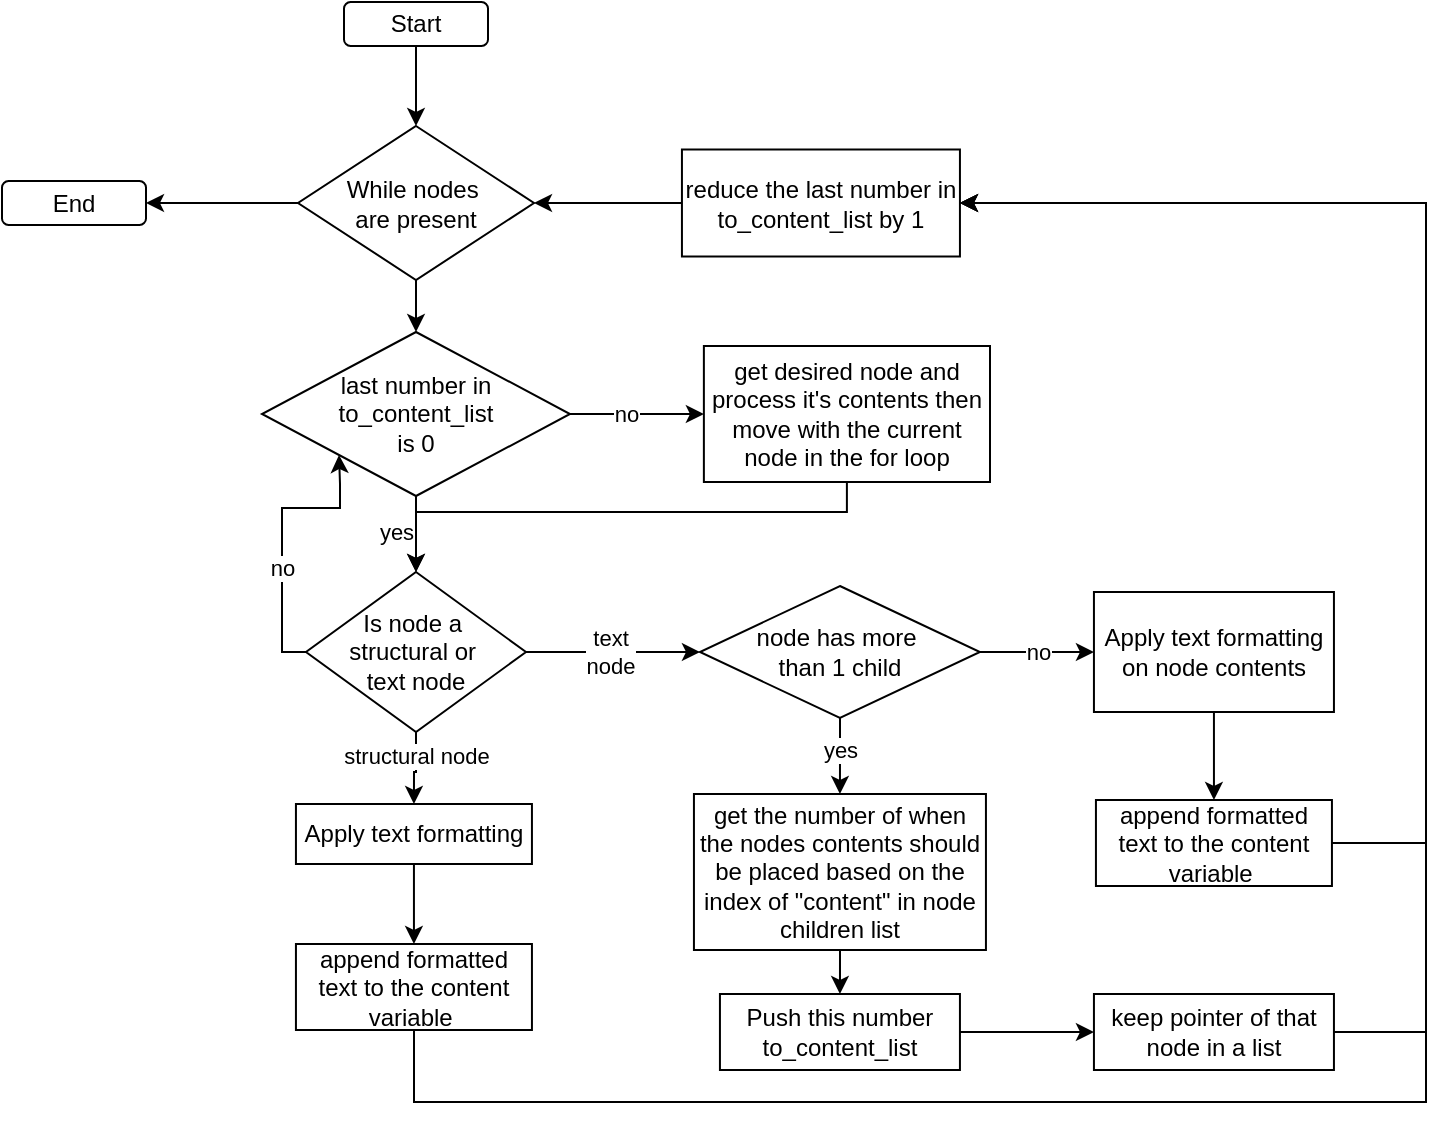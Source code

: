 <mxfile version="26.0.6">
  <diagram id="C5RBs43oDa-KdzZeNtuy" name="Page-1">
    <mxGraphModel dx="1195" dy="643" grid="0" gridSize="10" guides="1" tooltips="1" connect="1" arrows="1" fold="1" page="0" pageScale="1" pageWidth="827" pageHeight="1169" math="0" shadow="0">
      <root>
        <mxCell id="WIyWlLk6GJQsqaUBKTNV-0" />
        <mxCell id="WIyWlLk6GJQsqaUBKTNV-1" parent="WIyWlLk6GJQsqaUBKTNV-0" />
        <mxCell id="zhE1EkmXpej6GoENpA7--2" style="edgeStyle=orthogonalEdgeStyle;rounded=0;orthogonalLoop=1;jettySize=auto;html=1;entryX=0.5;entryY=0;entryDx=0;entryDy=0;" parent="WIyWlLk6GJQsqaUBKTNV-1" source="zhE1EkmXpej6GoENpA7--0" target="zhE1EkmXpej6GoENpA7--1" edge="1">
          <mxGeometry relative="1" as="geometry" />
        </mxCell>
        <mxCell id="zhE1EkmXpej6GoENpA7--0" value="Start" style="rounded=1;whiteSpace=wrap;html=1;" parent="WIyWlLk6GJQsqaUBKTNV-1" vertex="1">
          <mxGeometry x="233" y="99" width="72" height="22" as="geometry" />
        </mxCell>
        <mxCell id="zhE1EkmXpej6GoENpA7--6" style="edgeStyle=orthogonalEdgeStyle;rounded=0;orthogonalLoop=1;jettySize=auto;html=1;entryX=0.5;entryY=0;entryDx=0;entryDy=0;exitX=0.5;exitY=1;exitDx=0;exitDy=0;" parent="WIyWlLk6GJQsqaUBKTNV-1" source="vFof5ucOsfWgEacKRmdN-22" target="zhE1EkmXpej6GoENpA7--5" edge="1">
          <mxGeometry relative="1" as="geometry">
            <mxPoint x="267.97" y="351" as="sourcePoint" />
          </mxGeometry>
        </mxCell>
        <mxCell id="zhE1EkmXpej6GoENpA7--8" value="yes" style="edgeLabel;html=1;align=center;verticalAlign=middle;resizable=0;points=[];" parent="zhE1EkmXpej6GoENpA7--6" vertex="1" connectable="0">
          <mxGeometry x="0.251" y="1" relative="1" as="geometry">
            <mxPoint x="-11" y="-6" as="offset" />
          </mxGeometry>
        </mxCell>
        <mxCell id="zhE1EkmXpej6GoENpA7--27" style="edgeStyle=orthogonalEdgeStyle;rounded=0;orthogonalLoop=1;jettySize=auto;html=1;entryX=1;entryY=0.5;entryDx=0;entryDy=0;" parent="WIyWlLk6GJQsqaUBKTNV-1" source="zhE1EkmXpej6GoENpA7--1" target="zhE1EkmXpej6GoENpA7--28" edge="1">
          <mxGeometry relative="1" as="geometry">
            <mxPoint x="141.571" y="199.5" as="targetPoint" />
          </mxGeometry>
        </mxCell>
        <mxCell id="vFof5ucOsfWgEacKRmdN-23" style="edgeStyle=orthogonalEdgeStyle;rounded=0;orthogonalLoop=1;jettySize=auto;html=1;entryX=0.5;entryY=0;entryDx=0;entryDy=0;" edge="1" parent="WIyWlLk6GJQsqaUBKTNV-1" source="zhE1EkmXpej6GoENpA7--1" target="vFof5ucOsfWgEacKRmdN-22">
          <mxGeometry relative="1" as="geometry" />
        </mxCell>
        <mxCell id="zhE1EkmXpej6GoENpA7--1" value="While nodes&amp;nbsp;&lt;div&gt;are present&lt;/div&gt;" style="rhombus;whiteSpace=wrap;html=1;" parent="WIyWlLk6GJQsqaUBKTNV-1" vertex="1">
          <mxGeometry x="210" y="161" width="118" height="77" as="geometry" />
        </mxCell>
        <mxCell id="zhE1EkmXpej6GoENpA7--9" style="edgeStyle=orthogonalEdgeStyle;rounded=0;orthogonalLoop=1;jettySize=auto;html=1;entryX=0;entryY=0.5;entryDx=0;entryDy=0;" parent="WIyWlLk6GJQsqaUBKTNV-1" source="zhE1EkmXpej6GoENpA7--5" target="vFof5ucOsfWgEacKRmdN-2" edge="1">
          <mxGeometry relative="1" as="geometry">
            <mxPoint x="387.97" y="424" as="targetPoint" />
          </mxGeometry>
        </mxCell>
        <mxCell id="zhE1EkmXpej6GoENpA7--11" value="text&lt;div&gt;node&lt;/div&gt;" style="edgeLabel;html=1;align=center;verticalAlign=middle;resizable=0;points=[];" parent="zhE1EkmXpej6GoENpA7--9" vertex="1" connectable="0">
          <mxGeometry x="0.149" y="-1" relative="1" as="geometry">
            <mxPoint x="-8" y="-1" as="offset" />
          </mxGeometry>
        </mxCell>
        <mxCell id="zhE1EkmXpej6GoENpA7--21" style="edgeStyle=orthogonalEdgeStyle;rounded=0;orthogonalLoop=1;jettySize=auto;html=1;entryX=0.5;entryY=0;entryDx=0;entryDy=0;" parent="WIyWlLk6GJQsqaUBKTNV-1" source="zhE1EkmXpej6GoENpA7--5" target="zhE1EkmXpej6GoENpA7--22" edge="1">
          <mxGeometry relative="1" as="geometry">
            <mxPoint x="267.97" y="513" as="targetPoint" />
          </mxGeometry>
        </mxCell>
        <mxCell id="zhE1EkmXpej6GoENpA7--23" value="structural node" style="edgeLabel;html=1;align=center;verticalAlign=middle;resizable=0;points=[];" parent="zhE1EkmXpej6GoENpA7--21" vertex="1" connectable="0">
          <mxGeometry x="-0.347" relative="1" as="geometry">
            <mxPoint as="offset" />
          </mxGeometry>
        </mxCell>
        <mxCell id="zhE1EkmXpej6GoENpA7--29" style="edgeStyle=orthogonalEdgeStyle;rounded=0;orthogonalLoop=1;jettySize=auto;html=1;entryX=0;entryY=1;entryDx=0;entryDy=0;" parent="WIyWlLk6GJQsqaUBKTNV-1" source="zhE1EkmXpej6GoENpA7--5" target="vFof5ucOsfWgEacKRmdN-22" edge="1">
          <mxGeometry relative="1" as="geometry">
            <Array as="points">
              <mxPoint x="202" y="424" />
              <mxPoint x="202" y="352" />
              <mxPoint x="231" y="352" />
              <mxPoint x="231" y="340" />
              <mxPoint x="231" y="340" />
            </Array>
            <mxPoint x="238.47" y="331.75" as="targetPoint" />
          </mxGeometry>
        </mxCell>
        <mxCell id="zhE1EkmXpej6GoENpA7--30" value="no" style="edgeLabel;html=1;align=center;verticalAlign=middle;resizable=0;points=[];" parent="zhE1EkmXpej6GoENpA7--29" vertex="1" connectable="0">
          <mxGeometry x="-0.172" y="-2" relative="1" as="geometry">
            <mxPoint x="-2" y="4" as="offset" />
          </mxGeometry>
        </mxCell>
        <mxCell id="zhE1EkmXpej6GoENpA7--5" value="Is node a&amp;nbsp;&lt;div&gt;structural or&amp;nbsp;&lt;/div&gt;&lt;div&gt;text node&lt;/div&gt;" style="rhombus;whiteSpace=wrap;html=1;" parent="WIyWlLk6GJQsqaUBKTNV-1" vertex="1">
          <mxGeometry x="214" y="384" width="110" height="80" as="geometry" />
        </mxCell>
        <mxCell id="zhE1EkmXpej6GoENpA7--25" style="edgeStyle=orthogonalEdgeStyle;rounded=0;orthogonalLoop=1;jettySize=auto;html=1;entryX=0.5;entryY=0;entryDx=0;entryDy=0;" parent="WIyWlLk6GJQsqaUBKTNV-1" source="zhE1EkmXpej6GoENpA7--22" target="zhE1EkmXpej6GoENpA7--24" edge="1">
          <mxGeometry relative="1" as="geometry" />
        </mxCell>
        <mxCell id="zhE1EkmXpej6GoENpA7--22" value="Apply text formatting" style="rounded=0;whiteSpace=wrap;html=1;" parent="WIyWlLk6GJQsqaUBKTNV-1" vertex="1">
          <mxGeometry x="208.97" y="500" width="118" height="30" as="geometry" />
        </mxCell>
        <mxCell id="vFof5ucOsfWgEacKRmdN-30" style="edgeStyle=orthogonalEdgeStyle;rounded=0;orthogonalLoop=1;jettySize=auto;html=1;entryX=1;entryY=0.5;entryDx=0;entryDy=0;" edge="1" parent="WIyWlLk6GJQsqaUBKTNV-1" source="zhE1EkmXpej6GoENpA7--24" target="vFof5ucOsfWgEacKRmdN-20">
          <mxGeometry relative="1" as="geometry">
            <Array as="points">
              <mxPoint x="268" y="649" />
              <mxPoint x="774" y="649" />
              <mxPoint x="774" y="200" />
            </Array>
          </mxGeometry>
        </mxCell>
        <mxCell id="zhE1EkmXpej6GoENpA7--24" value="append formatted text to the content variable&amp;nbsp;" style="rounded=0;whiteSpace=wrap;html=1;" parent="WIyWlLk6GJQsqaUBKTNV-1" vertex="1">
          <mxGeometry x="208.97" y="570" width="118" height="43" as="geometry" />
        </mxCell>
        <mxCell id="zhE1EkmXpej6GoENpA7--28" value="End" style="rounded=1;whiteSpace=wrap;html=1;" parent="WIyWlLk6GJQsqaUBKTNV-1" vertex="1">
          <mxGeometry x="62" y="188.5" width="72" height="22" as="geometry" />
        </mxCell>
        <mxCell id="vFof5ucOsfWgEacKRmdN-4" style="edgeStyle=orthogonalEdgeStyle;rounded=0;orthogonalLoop=1;jettySize=auto;html=1;entryX=0;entryY=0.5;entryDx=0;entryDy=0;" edge="1" parent="WIyWlLk6GJQsqaUBKTNV-1" source="vFof5ucOsfWgEacKRmdN-2" target="vFof5ucOsfWgEacKRmdN-3">
          <mxGeometry relative="1" as="geometry" />
        </mxCell>
        <mxCell id="vFof5ucOsfWgEacKRmdN-5" value="no" style="edgeLabel;html=1;align=center;verticalAlign=middle;resizable=0;points=[];" vertex="1" connectable="0" parent="vFof5ucOsfWgEacKRmdN-4">
          <mxGeometry x="0.02" relative="1" as="geometry">
            <mxPoint as="offset" />
          </mxGeometry>
        </mxCell>
        <mxCell id="vFof5ucOsfWgEacKRmdN-7" style="edgeStyle=orthogonalEdgeStyle;rounded=0;orthogonalLoop=1;jettySize=auto;html=1;entryX=0.5;entryY=0;entryDx=0;entryDy=0;" edge="1" parent="WIyWlLk6GJQsqaUBKTNV-1" source="vFof5ucOsfWgEacKRmdN-2" target="vFof5ucOsfWgEacKRmdN-6">
          <mxGeometry relative="1" as="geometry" />
        </mxCell>
        <mxCell id="vFof5ucOsfWgEacKRmdN-8" value="yes" style="edgeLabel;html=1;align=center;verticalAlign=middle;resizable=0;points=[];" vertex="1" connectable="0" parent="vFof5ucOsfWgEacKRmdN-7">
          <mxGeometry x="-0.644" relative="1" as="geometry">
            <mxPoint y="8" as="offset" />
          </mxGeometry>
        </mxCell>
        <mxCell id="vFof5ucOsfWgEacKRmdN-2" value="node has more&amp;nbsp;&lt;div&gt;than 1 child&lt;/div&gt;" style="rhombus;whiteSpace=wrap;html=1;" vertex="1" parent="WIyWlLk6GJQsqaUBKTNV-1">
          <mxGeometry x="410.97" y="391" width="140" height="66" as="geometry" />
        </mxCell>
        <mxCell id="vFof5ucOsfWgEacKRmdN-12" style="edgeStyle=orthogonalEdgeStyle;rounded=0;orthogonalLoop=1;jettySize=auto;html=1;entryX=0.5;entryY=0;entryDx=0;entryDy=0;" edge="1" parent="WIyWlLk6GJQsqaUBKTNV-1" source="vFof5ucOsfWgEacKRmdN-3" target="vFof5ucOsfWgEacKRmdN-11">
          <mxGeometry relative="1" as="geometry" />
        </mxCell>
        <mxCell id="vFof5ucOsfWgEacKRmdN-3" value="Apply text formatting on node contents" style="rounded=0;whiteSpace=wrap;html=1;" vertex="1" parent="WIyWlLk6GJQsqaUBKTNV-1">
          <mxGeometry x="607.97" y="394" width="120" height="60" as="geometry" />
        </mxCell>
        <mxCell id="vFof5ucOsfWgEacKRmdN-10" style="edgeStyle=orthogonalEdgeStyle;rounded=0;orthogonalLoop=1;jettySize=auto;html=1;entryX=0.5;entryY=0;entryDx=0;entryDy=0;" edge="1" parent="WIyWlLk6GJQsqaUBKTNV-1" source="vFof5ucOsfWgEacKRmdN-6" target="vFof5ucOsfWgEacKRmdN-9">
          <mxGeometry relative="1" as="geometry" />
        </mxCell>
        <mxCell id="vFof5ucOsfWgEacKRmdN-6" value="get the number of when the nodes contents should be placed based on the index of &quot;content&quot; in node children list" style="rounded=0;whiteSpace=wrap;html=1;" vertex="1" parent="WIyWlLk6GJQsqaUBKTNV-1">
          <mxGeometry x="407.97" y="495" width="146" height="78" as="geometry" />
        </mxCell>
        <mxCell id="vFof5ucOsfWgEacKRmdN-17" style="edgeStyle=orthogonalEdgeStyle;rounded=0;orthogonalLoop=1;jettySize=auto;html=1;entryX=0;entryY=0.5;entryDx=0;entryDy=0;" edge="1" parent="WIyWlLk6GJQsqaUBKTNV-1" source="vFof5ucOsfWgEacKRmdN-9" target="vFof5ucOsfWgEacKRmdN-16">
          <mxGeometry relative="1" as="geometry" />
        </mxCell>
        <mxCell id="vFof5ucOsfWgEacKRmdN-9" value="Push this number to_content_list" style="rounded=0;whiteSpace=wrap;html=1;" vertex="1" parent="WIyWlLk6GJQsqaUBKTNV-1">
          <mxGeometry x="420.97" y="595" width="120" height="38" as="geometry" />
        </mxCell>
        <mxCell id="vFof5ucOsfWgEacKRmdN-28" style="edgeStyle=orthogonalEdgeStyle;rounded=0;orthogonalLoop=1;jettySize=auto;html=1;entryX=1;entryY=0.5;entryDx=0;entryDy=0;" edge="1" parent="WIyWlLk6GJQsqaUBKTNV-1" source="vFof5ucOsfWgEacKRmdN-11" target="vFof5ucOsfWgEacKRmdN-20">
          <mxGeometry relative="1" as="geometry">
            <Array as="points">
              <mxPoint x="774" y="520" />
              <mxPoint x="774" y="200" />
            </Array>
          </mxGeometry>
        </mxCell>
        <mxCell id="vFof5ucOsfWgEacKRmdN-11" value="append formatted text to the content variable&amp;nbsp;" style="rounded=0;whiteSpace=wrap;html=1;" vertex="1" parent="WIyWlLk6GJQsqaUBKTNV-1">
          <mxGeometry x="608.97" y="498" width="118" height="43" as="geometry" />
        </mxCell>
        <mxCell id="vFof5ucOsfWgEacKRmdN-29" style="edgeStyle=orthogonalEdgeStyle;rounded=0;orthogonalLoop=1;jettySize=auto;html=1;entryX=1;entryY=0.5;entryDx=0;entryDy=0;" edge="1" parent="WIyWlLk6GJQsqaUBKTNV-1" source="vFof5ucOsfWgEacKRmdN-16" target="vFof5ucOsfWgEacKRmdN-20">
          <mxGeometry relative="1" as="geometry">
            <Array as="points">
              <mxPoint x="774" y="614" />
              <mxPoint x="774" y="200" />
            </Array>
          </mxGeometry>
        </mxCell>
        <mxCell id="vFof5ucOsfWgEacKRmdN-16" value="keep pointer of that node in a list" style="rounded=0;whiteSpace=wrap;html=1;" vertex="1" parent="WIyWlLk6GJQsqaUBKTNV-1">
          <mxGeometry x="607.97" y="595" width="120" height="38" as="geometry" />
        </mxCell>
        <mxCell id="vFof5ucOsfWgEacKRmdN-27" style="edgeStyle=orthogonalEdgeStyle;rounded=0;orthogonalLoop=1;jettySize=auto;html=1;entryX=1;entryY=0.5;entryDx=0;entryDy=0;" edge="1" parent="WIyWlLk6GJQsqaUBKTNV-1" source="vFof5ucOsfWgEacKRmdN-20" target="zhE1EkmXpej6GoENpA7--1">
          <mxGeometry relative="1" as="geometry" />
        </mxCell>
        <mxCell id="vFof5ucOsfWgEacKRmdN-20" value="reduce the last number in&lt;div&gt;to_content_list by 1&lt;/div&gt;" style="rounded=0;whiteSpace=wrap;html=1;" vertex="1" parent="WIyWlLk6GJQsqaUBKTNV-1">
          <mxGeometry x="401.97" y="172.75" width="139" height="53.5" as="geometry" />
        </mxCell>
        <mxCell id="vFof5ucOsfWgEacKRmdN-26" style="edgeStyle=orthogonalEdgeStyle;rounded=0;orthogonalLoop=1;jettySize=auto;html=1;entryX=0;entryY=0.5;entryDx=0;entryDy=0;" edge="1" parent="WIyWlLk6GJQsqaUBKTNV-1" source="vFof5ucOsfWgEacKRmdN-22" target="vFof5ucOsfWgEacKRmdN-24">
          <mxGeometry relative="1" as="geometry" />
        </mxCell>
        <mxCell id="vFof5ucOsfWgEacKRmdN-34" value="no" style="edgeLabel;html=1;align=center;verticalAlign=middle;resizable=0;points=[];" vertex="1" connectable="0" parent="vFof5ucOsfWgEacKRmdN-26">
          <mxGeometry x="-0.169" relative="1" as="geometry">
            <mxPoint as="offset" />
          </mxGeometry>
        </mxCell>
        <mxCell id="vFof5ucOsfWgEacKRmdN-22" value="last number in to_content_list&lt;div&gt;is 0&lt;/div&gt;" style="rhombus;whiteSpace=wrap;html=1;" vertex="1" parent="WIyWlLk6GJQsqaUBKTNV-1">
          <mxGeometry x="192" y="264" width="154" height="82" as="geometry" />
        </mxCell>
        <mxCell id="vFof5ucOsfWgEacKRmdN-33" style="edgeStyle=orthogonalEdgeStyle;rounded=0;orthogonalLoop=1;jettySize=auto;html=1;entryX=0.5;entryY=0;entryDx=0;entryDy=0;" edge="1" parent="WIyWlLk6GJQsqaUBKTNV-1" source="vFof5ucOsfWgEacKRmdN-24" target="zhE1EkmXpej6GoENpA7--5">
          <mxGeometry relative="1" as="geometry">
            <Array as="points">
              <mxPoint x="485" y="354" />
              <mxPoint x="269" y="354" />
            </Array>
          </mxGeometry>
        </mxCell>
        <mxCell id="vFof5ucOsfWgEacKRmdN-24" value="get desired node and process it&#39;s contents then move with the current node in the for loop" style="rounded=0;whiteSpace=wrap;html=1;" vertex="1" parent="WIyWlLk6GJQsqaUBKTNV-1">
          <mxGeometry x="412.94" y="271" width="143.06" height="68" as="geometry" />
        </mxCell>
      </root>
    </mxGraphModel>
  </diagram>
</mxfile>
